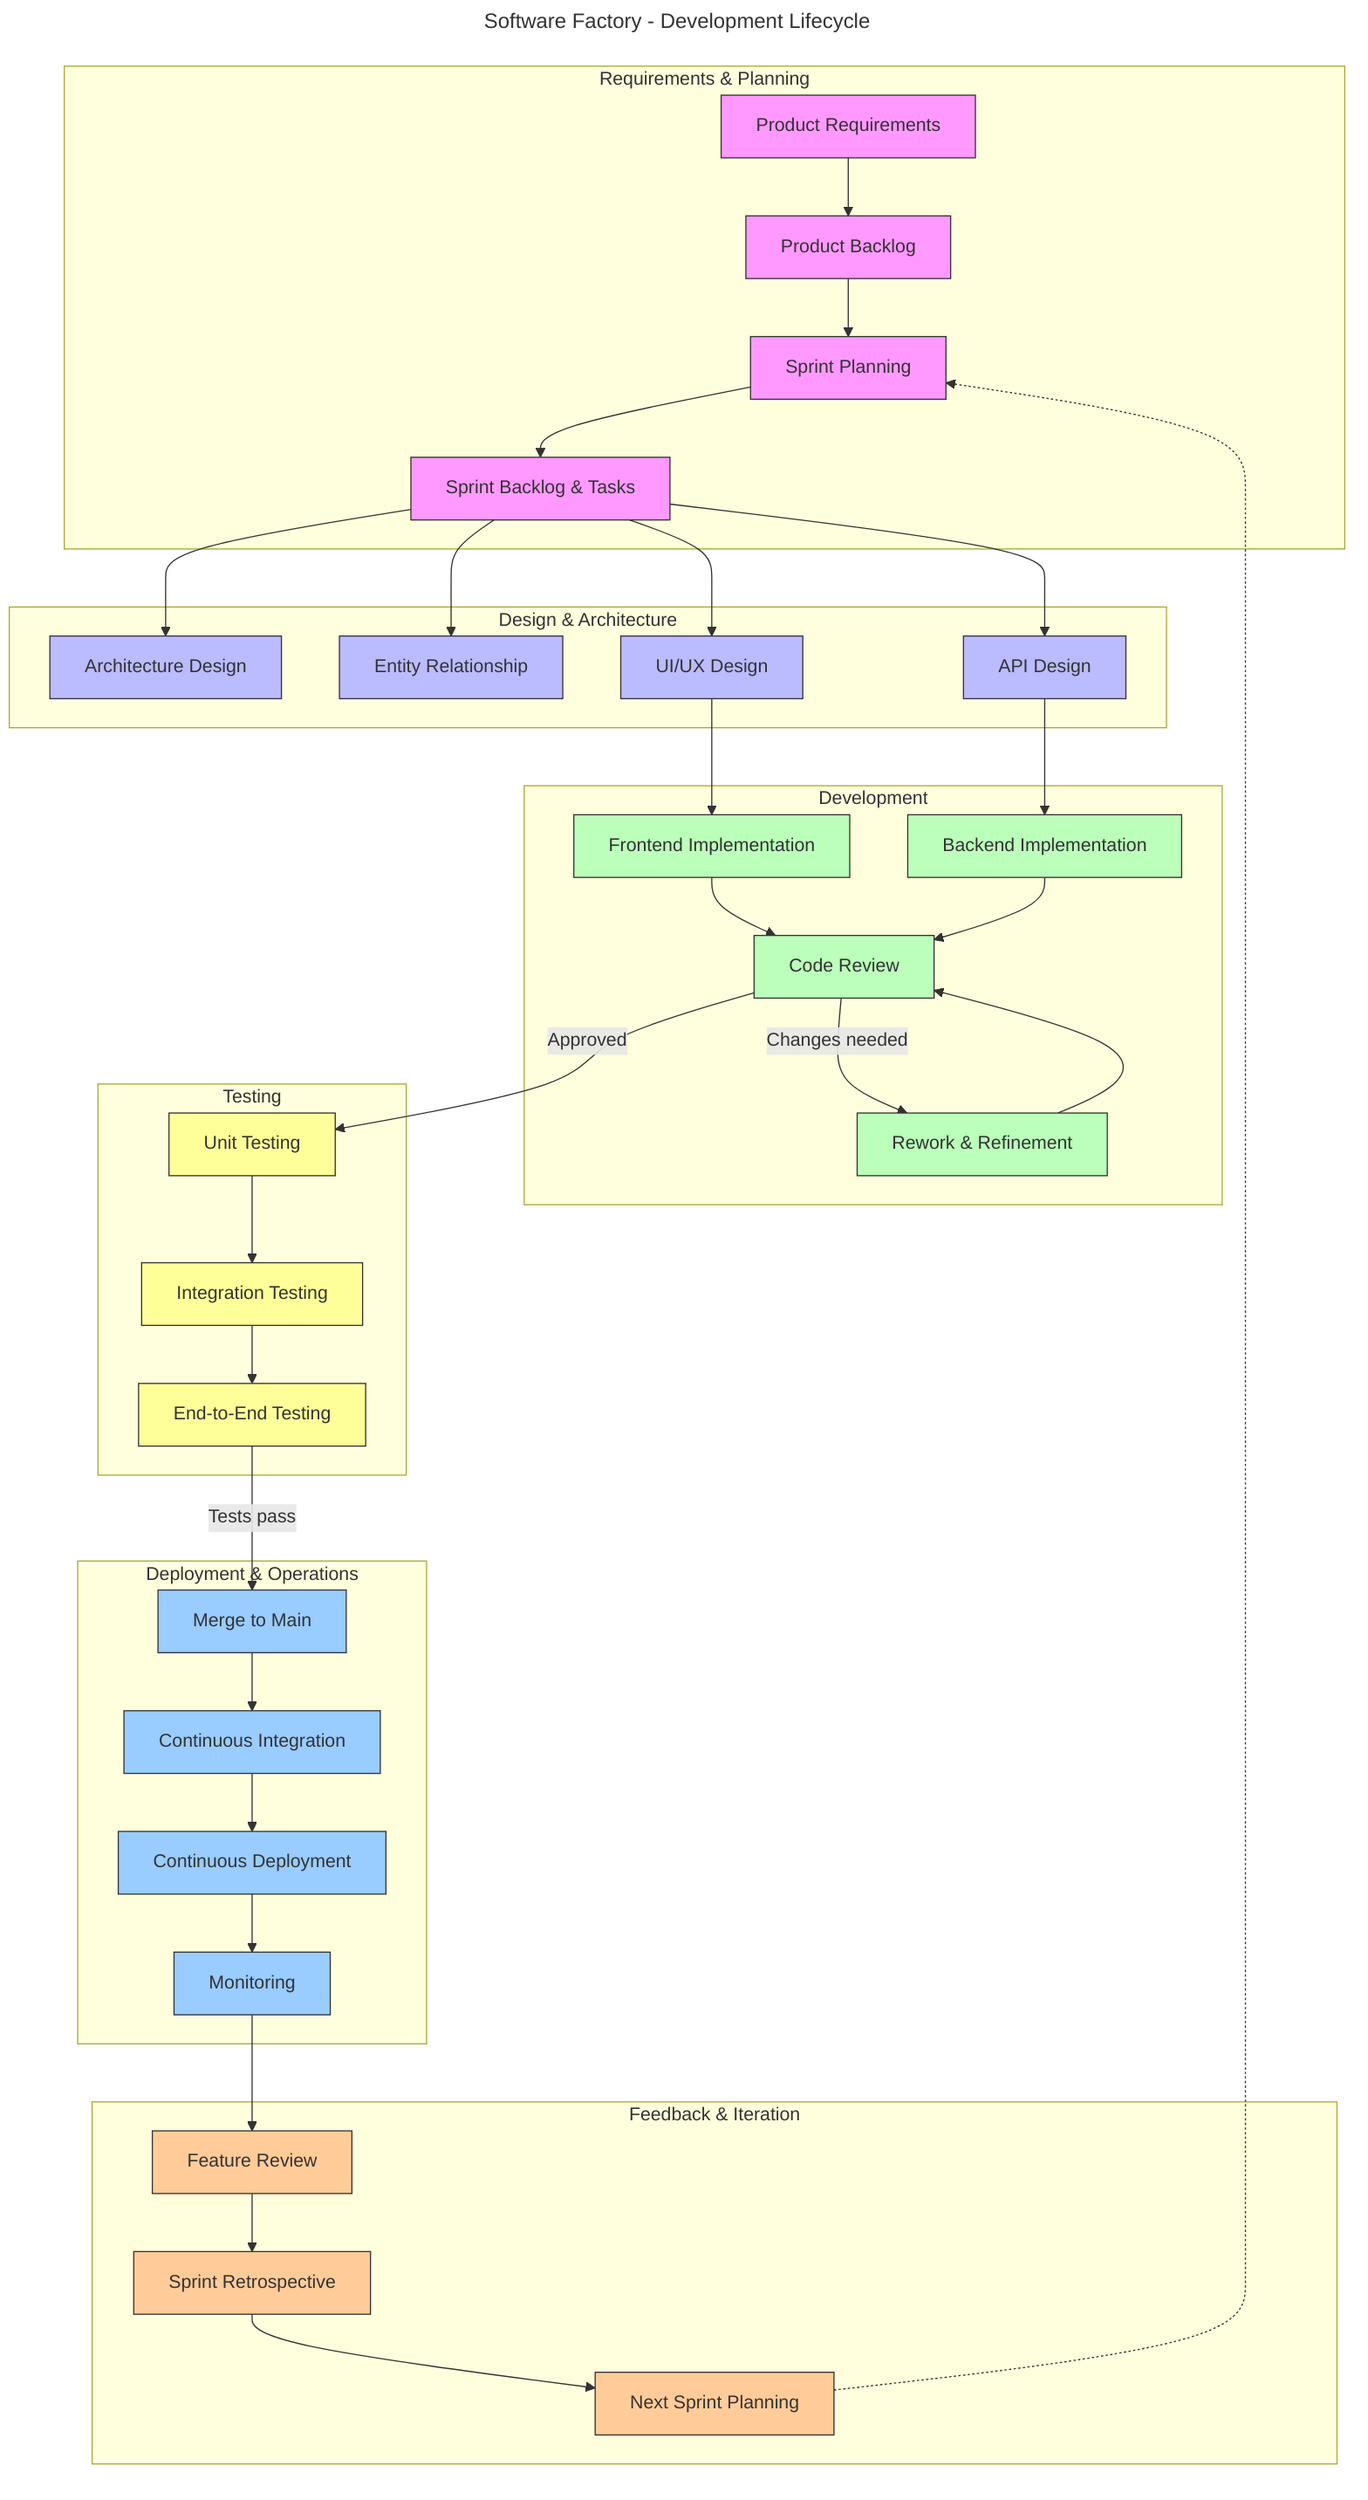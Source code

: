 ---
title: Software Factory - Development Lifecycle
---
flowchart TD
    subgraph "Requirements & Planning"
        PR[Product Requirements]
        PB[Product Backlog]
        SP[Sprint Planning]
        ST[Sprint Backlog & Tasks]
       
        PR --> PB
        PB --> SP
        SP --> ST
    end
   
    subgraph "Design & Architecture"
        AD[Architecture Design]
        ER[Entity Relationship]
        API[API Design]
        UI[UI/UX Design]
       
        ST --> AD
        ST --> ER
        ST --> API
        ST --> UI
    end
   
    subgraph "Development"
        FE[Frontend Implementation]
        BE[Backend Implementation]
        CR[Code Review]
        RW[Rework & Refinement]
       
        UI --> FE
        API --> BE
        FE --> CR
        BE --> CR
        CR -->|Changes needed| RW
        RW --> CR
    end
   
    subgraph "Testing"
        UT[Unit Testing]
        IT[Integration Testing]
        ET[End-to-End Testing]
       
        CR -->|Approved| UT
        UT --> IT
        IT --> ET
    end
   
    subgraph "Deployment & Operations"
        MR[Merge to Main]
        CI[Continuous Integration]
        CD[Continuous Deployment]
        Mon[Monitoring]
       
        ET -->|Tests pass| MR
        MR --> CI
        CI --> CD
        CD --> Mon
    end
   
    subgraph "Feedback & Iteration"
        FR[Feature Review]
        Retro[Sprint Retrospective]
        NextSP[Next Sprint Planning]
       
        Mon --> FR
        FR --> Retro
        Retro --> NextSP
        NextSP -.-> SP
    end
   
    classDef planning fill:#f9f,stroke:#333,stroke-width:1px
    classDef design fill:#bbf,stroke:#333,stroke-width:1px
    classDef development fill:#bfb,stroke:#333,stroke-width:1px
    classDef testing fill:#ff9,stroke:#333,stroke-width:1px
    classDef deployment fill:#9cf,stroke:#333,stroke-width:1px
    classDef feedback fill:#fc9,stroke:#333,stroke-width:1px
   
    class PR,PB,SP,ST planning
    class AD,ER,API,UI design
    class FE,BE,CR,RW development
    class UT,IT,ET testing
    class MR,CI,CD,Mon deployment
    class FR,Retro,NextSP feedback